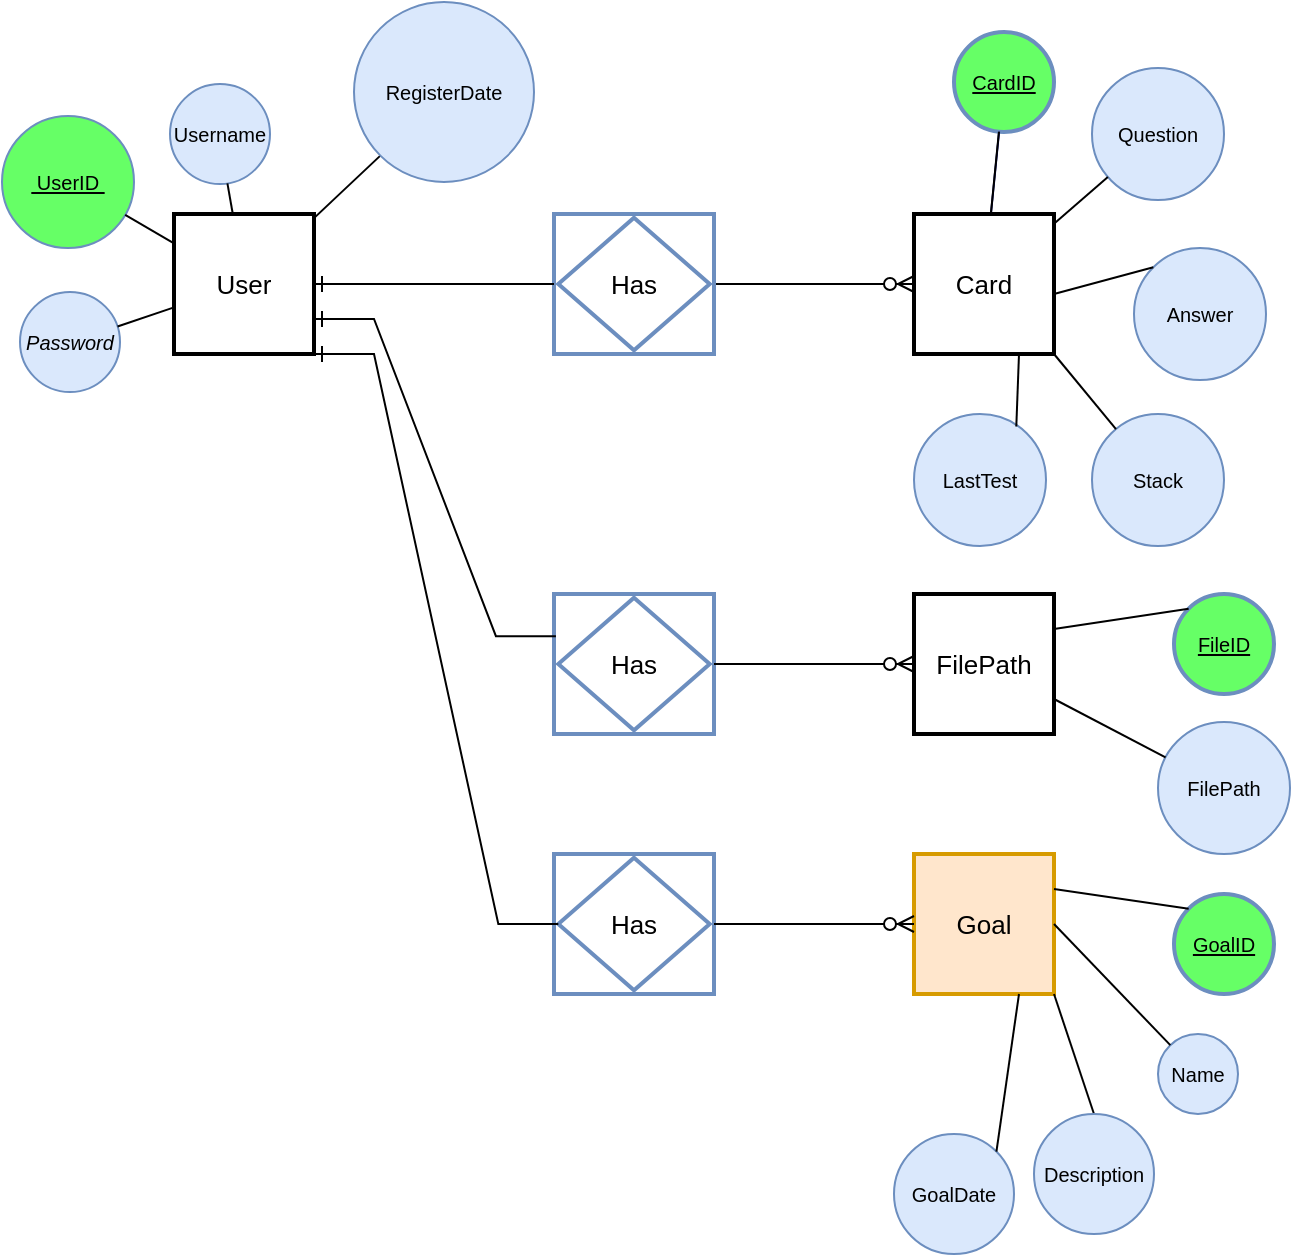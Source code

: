 <mxfile version="20.5.2" type="device" pages="2"><diagram id="fc1f3b67-3c9b-b1b3-7705-706421d27264" name="ERD Habit Tracker app"><mxGraphModel dx="1422" dy="794" grid="1" gridSize="10" guides="1" tooltips="1" connect="1" arrows="1" fold="1" page="1" pageScale="1" pageWidth="850" pageHeight="1100" math="0" shadow="0"><root><mxCell id="0"/><mxCell id="1" parent="0"/><mxCell id="4cd4486c729dc68b-1" value="User" style="strokeWidth=2;whiteSpace=wrap;html=1;align=center;fontSize=13;fontFamily=Helvetica;fontColor=#000000;strokeColor=#000000;fillColor=#FFFFFF;" parent="1" vertex="1"><mxGeometry x="120" y="160" width="70" height="70" as="geometry"/></mxCell><mxCell id="4a63a70a29bb4ada-1" value="Username" style="ellipse;whiteSpace=wrap;html=1;aspect=fixed;fontSize=10;fillColor=#dae8fc;strokeColor=#6c8ebf;" parent="1" vertex="1"><mxGeometry x="118" y="95" width="50" height="50" as="geometry"/></mxCell><mxCell id="4a63a70a29bb4ada-2" value="&lt;u&gt;&amp;nbsp;UserID&amp;nbsp;&lt;/u&gt;" style="ellipse;whiteSpace=wrap;html=1;aspect=fixed;fontSize=10;fillColor=#66FF66;strokeColor=#6c8ebf;" parent="1" vertex="1"><mxGeometry x="34" y="111" width="66" height="66" as="geometry"/></mxCell><mxCell id="4a63a70a29bb4ada-3" value="&lt;i&gt;Password&lt;/i&gt;" style="ellipse;whiteSpace=wrap;html=1;aspect=fixed;fontSize=10;fillColor=#dae8fc;strokeColor=#6c8ebf;" parent="1" vertex="1"><mxGeometry x="43" y="199" width="50" height="50" as="geometry"/></mxCell><mxCell id="4a63a70a29bb4ada-5" value="Card" style="strokeWidth=2;whiteSpace=wrap;html=1;align=center;fontSize=13;fontFamily=Helvetica;fontColor=#000000;strokeColor=#000000;fillColor=#FFFFFF;" parent="1" vertex="1"><mxGeometry x="490" y="160" width="70" height="70" as="geometry"/></mxCell><mxCell id="4a63a70a29bb4ada-6" value="&lt;u&gt;CardID&lt;/u&gt;" style="ellipse;whiteSpace=wrap;html=1;aspect=fixed;fontSize=10;fillColor=#66FF66;strokeColor=#6C8EBF;strokeWidth=2;" parent="1" vertex="1"><mxGeometry x="510" y="69" width="50" height="50" as="geometry"/></mxCell><mxCell id="5ecfb9fce94ea102-6" value="" style="edgeStyle=none;rounded=0;html=1;startArrow=none;startFill=0;endArrow=none;endFill=0;jettySize=auto;orthogonalLoop=1;strokeColor=#000066;fontSize=13;" parent="1" source="4a63a70a29bb4ada-6" target="4a63a70a29bb4ada-5" edge="1"><mxGeometry relative="1" as="geometry"/></mxCell><mxCell id="4a63a70a29bb4ada-8" value="Question" style="ellipse;whiteSpace=wrap;html=1;aspect=fixed;fontSize=10;fillColor=#dae8fc;strokeColor=#6c8ebf;" parent="1" vertex="1"><mxGeometry x="579" y="87" width="66" height="66" as="geometry"/></mxCell><mxCell id="4a63a70a29bb4ada-9" value="" style="edgeStyle=orthogonalEdgeStyle;html=1;endArrow=ERzeroToMany;endFill=1;fontSize=13;exitX=1;exitY=0.5;entryX=0;entryY=0.5;rounded=0;" parent="1" source="61c8091a879e1e43-1" target="4a63a70a29bb4ada-5" edge="1"><mxGeometry width="100" height="100" relative="1" as="geometry"><mxPoint x="285" y="370" as="sourcePoint"/><mxPoint x="385" y="270" as="targetPoint"/></mxGeometry></mxCell><mxCell id="4a63a70a29bb4ada-48" style="rounded=0;html=1;endArrow=none;endFill=0;jettySize=auto;orthogonalLoop=1;fontSize=12;" parent="1" source="4a63a70a29bb4ada-8" target="4a63a70a29bb4ada-5" edge="1"><mxGeometry relative="1" as="geometry"/></mxCell><mxCell id="4a63a70a29bb4ada-49" style="rounded=0;html=1;endArrow=none;endFill=0;jettySize=auto;orthogonalLoop=1;fontSize=12;" parent="1" target="4a63a70a29bb4ada-5" edge="1"><mxGeometry relative="1" as="geometry"><mxPoint x="532.462" y="118.871" as="sourcePoint"/></mxGeometry></mxCell><mxCell id="4a63a70a29bb4ada-54" style="edgeStyle=none;rounded=0;html=1;endArrow=none;endFill=0;jettySize=auto;orthogonalLoop=1;fontSize=12;" parent="1" source="4a63a70a29bb4ada-2" target="4cd4486c729dc68b-1" edge="1"><mxGeometry relative="1" as="geometry"/></mxCell><mxCell id="4a63a70a29bb4ada-55" style="edgeStyle=none;rounded=0;html=1;endArrow=none;endFill=0;jettySize=auto;orthogonalLoop=1;fontSize=12;" parent="1" source="4a63a70a29bb4ada-1" target="4cd4486c729dc68b-1" edge="1"><mxGeometry relative="1" as="geometry"/></mxCell><mxCell id="4a63a70a29bb4ada-56" style="edgeStyle=none;rounded=0;html=1;endArrow=none;endFill=0;jettySize=auto;orthogonalLoop=1;fontSize=12;" parent="1" source="4a63a70a29bb4ada-3" target="4cd4486c729dc68b-1" edge="1"><mxGeometry relative="1" as="geometry"><mxPoint x="110" y="260" as="sourcePoint"/></mxGeometry></mxCell><mxCell id="4a63a70a29bb4ada-11" style="rounded=0;html=1;startArrow=none;startFill=0;endArrow=none;endFill=0;jettySize=auto;orthogonalLoop=1;fontSize=10;exitX=0;exitY=1;exitDx=0;exitDy=0;" parent="1" source="WOeoVwCf2Nk-vH133Rnh-10" target="4cd4486c729dc68b-1" edge="1"><mxGeometry relative="1" as="geometry"><mxPoint x="203.347" y="142.826" as="sourcePoint"/></mxGeometry></mxCell><mxCell id="61c8091a879e1e43-3" value="" style="group" parent="1" vertex="1" connectable="0"><mxGeometry x="310" y="160" width="80" height="70" as="geometry"/></mxCell><mxCell id="61c8091a879e1e43-1" value="&lt;span style=&quot;background-color: rgb(255, 255, 255);&quot;&gt;Entity&lt;/span&gt;" style="strokeWidth=2;whiteSpace=wrap;html=1;align=center;fontSize=14;fillColor=#FFFFFF;strokeColor=#6C8EBF;" parent="61c8091a879e1e43-3" vertex="1"><mxGeometry width="80.0" height="70" as="geometry"/></mxCell><mxCell id="4a63a70a29bb4ada-4" value="Has" style="shape=rhombus;strokeWidth=2;fontSize=13;perimeter=rhombusPerimeter;whiteSpace=wrap;html=1;align=center;fillColor=#FFFFFF;strokeColor=#6C8EBF;" parent="61c8091a879e1e43-3" vertex="1"><mxGeometry x="2.162" y="1.892" width="75.676" height="66.216" as="geometry"/></mxCell><mxCell id="WOeoVwCf2Nk-vH133Rnh-4" value="" style="edgeStyle=entityRelationEdgeStyle;fontSize=12;html=1;endArrow=ERone;endFill=1;rounded=0;entryX=1;entryY=0.5;entryDx=0;entryDy=0;exitX=0;exitY=0.5;exitDx=0;exitDy=0;" parent="1" source="61c8091a879e1e43-1" target="4cd4486c729dc68b-1" edge="1"><mxGeometry width="100" height="100" relative="1" as="geometry"><mxPoint x="320" y="440" as="sourcePoint"/><mxPoint x="420" y="340" as="targetPoint"/></mxGeometry></mxCell><mxCell id="WOeoVwCf2Nk-vH133Rnh-5" value="Answer" style="ellipse;whiteSpace=wrap;html=1;aspect=fixed;fontSize=10;fillColor=#dae8fc;strokeColor=#6C8EBF;" parent="1" vertex="1"><mxGeometry x="600" y="177" width="66" height="66" as="geometry"/></mxCell><mxCell id="WOeoVwCf2Nk-vH133Rnh-7" value="" style="endArrow=none;html=1;rounded=0;entryX=0;entryY=0;entryDx=0;entryDy=0;" parent="1" target="WOeoVwCf2Nk-vH133Rnh-5" edge="1"><mxGeometry relative="1" as="geometry"><mxPoint x="560" y="200" as="sourcePoint"/><mxPoint x="720" y="200" as="targetPoint"/></mxGeometry></mxCell><mxCell id="WOeoVwCf2Nk-vH133Rnh-8" value="Stack" style="ellipse;whiteSpace=wrap;html=1;aspect=fixed;fontSize=10;fillColor=#dae8fc;strokeColor=#6c8ebf;" parent="1" vertex="1"><mxGeometry x="579" y="260" width="66" height="66" as="geometry"/></mxCell><mxCell id="WOeoVwCf2Nk-vH133Rnh-9" value="LastTest" style="ellipse;whiteSpace=wrap;html=1;aspect=fixed;fontSize=10;fillColor=#dae8fc;strokeColor=#6c8ebf;" parent="1" vertex="1"><mxGeometry x="490" y="260" width="66" height="66" as="geometry"/></mxCell><mxCell id="WOeoVwCf2Nk-vH133Rnh-10" value="RegisterDate" style="ellipse;whiteSpace=wrap;html=1;aspect=fixed;fontSize=10;fillColor=#dae8fc;strokeColor=#6c8ebf;" parent="1" vertex="1"><mxGeometry x="210" y="54" width="90" height="90" as="geometry"/></mxCell><mxCell id="WOeoVwCf2Nk-vH133Rnh-11" value="" style="endArrow=none;html=1;rounded=0;exitX=1;exitY=1;exitDx=0;exitDy=0;" parent="1" source="4a63a70a29bb4ada-5" target="WOeoVwCf2Nk-vH133Rnh-8" edge="1"><mxGeometry relative="1" as="geometry"><mxPoint x="570" y="210" as="sourcePoint"/><mxPoint x="619.665" y="196.665" as="targetPoint"/></mxGeometry></mxCell><mxCell id="WOeoVwCf2Nk-vH133Rnh-12" value="" style="endArrow=none;html=1;rounded=0;exitX=0.75;exitY=1;exitDx=0;exitDy=0;entryX=0.775;entryY=0.095;entryDx=0;entryDy=0;entryPerimeter=0;" parent="1" source="4a63a70a29bb4ada-5" target="WOeoVwCf2Nk-vH133Rnh-9" edge="1"><mxGeometry relative="1" as="geometry"><mxPoint x="570" y="240" as="sourcePoint"/><mxPoint x="600.993" y="277.55" as="targetPoint"/></mxGeometry></mxCell><mxCell id="WOeoVwCf2Nk-vH133Rnh-16" value="" style="group" parent="1" vertex="1" connectable="0"><mxGeometry x="310" y="350" width="80" height="70" as="geometry"/></mxCell><mxCell id="WOeoVwCf2Nk-vH133Rnh-17" value="&lt;span style=&quot;background-color: rgb(255, 255, 255);&quot;&gt;Entity&lt;/span&gt;" style="strokeWidth=2;whiteSpace=wrap;html=1;align=center;fontSize=14;fillColor=#FFFFFF;strokeColor=#6C8EBF;" parent="WOeoVwCf2Nk-vH133Rnh-16" vertex="1"><mxGeometry width="80.0" height="70" as="geometry"/></mxCell><mxCell id="WOeoVwCf2Nk-vH133Rnh-18" value="Has" style="shape=rhombus;strokeWidth=2;fontSize=13;perimeter=rhombusPerimeter;whiteSpace=wrap;html=1;align=center;fillColor=#FFFFFF;strokeColor=#6C8EBF;" parent="WOeoVwCf2Nk-vH133Rnh-16" vertex="1"><mxGeometry x="2.162" y="1.892" width="75.676" height="66.216" as="geometry"/></mxCell><mxCell id="WOeoVwCf2Nk-vH133Rnh-19" value="" style="edgeStyle=entityRelationEdgeStyle;fontSize=12;html=1;endArrow=ERone;endFill=1;rounded=0;entryX=1;entryY=0.75;entryDx=0;entryDy=0;exitX=0.012;exitY=0.301;exitDx=0;exitDy=0;exitPerimeter=0;" parent="1" source="WOeoVwCf2Nk-vH133Rnh-17" target="4cd4486c729dc68b-1" edge="1"><mxGeometry width="100" height="100" relative="1" as="geometry"><mxPoint x="320" y="205" as="sourcePoint"/><mxPoint x="200" y="205" as="targetPoint"/></mxGeometry></mxCell><mxCell id="WOeoVwCf2Nk-vH133Rnh-20" value="FilePath" style="strokeWidth=2;whiteSpace=wrap;html=1;align=center;fontSize=13;fontFamily=Helvetica;fontColor=#000000;strokeColor=#000000;fillColor=#FFFFFF;" parent="1" vertex="1"><mxGeometry x="490" y="350" width="70" height="70" as="geometry"/></mxCell><mxCell id="WOeoVwCf2Nk-vH133Rnh-21" value="" style="edgeStyle=orthogonalEdgeStyle;html=1;endArrow=ERzeroToMany;endFill=1;fontSize=13;exitX=1;exitY=0.5;entryX=0;entryY=0.5;rounded=0;entryDx=0;entryDy=0;exitDx=0;exitDy=0;" parent="1" source="WOeoVwCf2Nk-vH133Rnh-17" target="WOeoVwCf2Nk-vH133Rnh-20" edge="1"><mxGeometry width="100" height="100" relative="1" as="geometry"><mxPoint x="400" y="205" as="sourcePoint"/><mxPoint x="500" y="205" as="targetPoint"/></mxGeometry></mxCell><mxCell id="WOeoVwCf2Nk-vH133Rnh-22" value="&lt;u&gt;FileID&lt;/u&gt;" style="ellipse;whiteSpace=wrap;html=1;aspect=fixed;fontSize=10;fillColor=#66FF66;strokeColor=#6C8EBF;strokeWidth=2;" parent="1" vertex="1"><mxGeometry x="620" y="350" width="50" height="50" as="geometry"/></mxCell><mxCell id="WOeoVwCf2Nk-vH133Rnh-24" style="rounded=0;html=1;endArrow=none;endFill=0;jettySize=auto;orthogonalLoop=1;fontSize=12;entryX=1;entryY=0.25;entryDx=0;entryDy=0;exitX=0;exitY=0;exitDx=0;exitDy=0;" parent="1" source="WOeoVwCf2Nk-vH133Rnh-22" target="WOeoVwCf2Nk-vH133Rnh-20" edge="1"><mxGeometry relative="1" as="geometry"><mxPoint x="542.462" y="128.871" as="sourcePoint"/><mxPoint x="538.431" y="170" as="targetPoint"/></mxGeometry></mxCell><mxCell id="WOeoVwCf2Nk-vH133Rnh-25" value="FilePath" style="ellipse;whiteSpace=wrap;html=1;aspect=fixed;fontSize=10;fillColor=#dae8fc;strokeColor=#6c8ebf;" parent="1" vertex="1"><mxGeometry x="612" y="414" width="66" height="66" as="geometry"/></mxCell><mxCell id="WOeoVwCf2Nk-vH133Rnh-26" value="" style="endArrow=none;html=1;rounded=0;exitX=1;exitY=0.75;exitDx=0;exitDy=0;" parent="1" source="WOeoVwCf2Nk-vH133Rnh-20" target="WOeoVwCf2Nk-vH133Rnh-25" edge="1"><mxGeometry relative="1" as="geometry"><mxPoint x="570" y="240" as="sourcePoint"/><mxPoint x="600.965" y="277.573" as="targetPoint"/></mxGeometry></mxCell><mxCell id="WOeoVwCf2Nk-vH133Rnh-27" value="Goal" style="strokeWidth=2;whiteSpace=wrap;html=1;align=center;fontSize=13;fontFamily=Helvetica;fontColor=#000000;strokeColor=#d79b00;fillColor=#ffe6cc;" parent="1" vertex="1"><mxGeometry x="490" y="480" width="70" height="70" as="geometry"/></mxCell><mxCell id="WOeoVwCf2Nk-vH133Rnh-28" value="" style="group" parent="1" vertex="1" connectable="0"><mxGeometry x="310" y="480" width="80" height="70" as="geometry"/></mxCell><mxCell id="WOeoVwCf2Nk-vH133Rnh-29" value="&lt;span style=&quot;background-color: rgb(255, 255, 255);&quot;&gt;Entity&lt;/span&gt;" style="strokeWidth=2;whiteSpace=wrap;html=1;align=center;fontSize=14;fillColor=#FFFFFF;strokeColor=#6C8EBF;" parent="WOeoVwCf2Nk-vH133Rnh-28" vertex="1"><mxGeometry width="80.0" height="70" as="geometry"/></mxCell><mxCell id="WOeoVwCf2Nk-vH133Rnh-30" value="Has" style="shape=rhombus;strokeWidth=2;fontSize=13;perimeter=rhombusPerimeter;whiteSpace=wrap;html=1;align=center;fillColor=#FFFFFF;strokeColor=#6C8EBF;" parent="WOeoVwCf2Nk-vH133Rnh-28" vertex="1"><mxGeometry x="2.162" y="1.892" width="75.676" height="66.216" as="geometry"/></mxCell><mxCell id="WOeoVwCf2Nk-vH133Rnh-31" value="" style="edgeStyle=entityRelationEdgeStyle;fontSize=12;html=1;endArrow=ERone;endFill=1;rounded=0;entryX=1;entryY=1;entryDx=0;entryDy=0;exitX=0;exitY=0.5;exitDx=0;exitDy=0;" parent="1" source="WOeoVwCf2Nk-vH133Rnh-30" target="4cd4486c729dc68b-1" edge="1"><mxGeometry width="100" height="100" relative="1" as="geometry"><mxPoint x="320.96" y="381.07" as="sourcePoint"/><mxPoint x="199.79" y="230.41" as="targetPoint"/></mxGeometry></mxCell><mxCell id="WOeoVwCf2Nk-vH133Rnh-32" value="" style="edgeStyle=orthogonalEdgeStyle;html=1;endArrow=ERzeroToMany;endFill=1;fontSize=13;exitX=1;exitY=0.5;entryX=0;entryY=0.5;rounded=0;entryDx=0;entryDy=0;exitDx=0;exitDy=0;" parent="1" source="WOeoVwCf2Nk-vH133Rnh-29" target="WOeoVwCf2Nk-vH133Rnh-27" edge="1"><mxGeometry width="100" height="100" relative="1" as="geometry"><mxPoint x="400" y="395" as="sourcePoint"/><mxPoint x="500" y="395" as="targetPoint"/></mxGeometry></mxCell><mxCell id="WOeoVwCf2Nk-vH133Rnh-33" value="&lt;u&gt;GoalID&lt;/u&gt;" style="ellipse;whiteSpace=wrap;html=1;aspect=fixed;fontSize=10;fillColor=#66FF66;strokeColor=#6C8EBF;strokeWidth=2;" parent="1" vertex="1"><mxGeometry x="620" y="500" width="50" height="50" as="geometry"/></mxCell><mxCell id="WOeoVwCf2Nk-vH133Rnh-34" style="rounded=0;html=1;endArrow=none;endFill=0;jettySize=auto;orthogonalLoop=1;fontSize=12;entryX=1;entryY=0.25;entryDx=0;entryDy=0;exitX=0;exitY=0;exitDx=0;exitDy=0;" parent="1" source="WOeoVwCf2Nk-vH133Rnh-33" target="WOeoVwCf2Nk-vH133Rnh-27" edge="1"><mxGeometry relative="1" as="geometry"><mxPoint x="637.322" y="367.322" as="sourcePoint"/><mxPoint x="570" y="377.5" as="targetPoint"/></mxGeometry></mxCell><mxCell id="WOeoVwCf2Nk-vH133Rnh-36" value="Name" style="ellipse;whiteSpace=wrap;html=1;aspect=fixed;fontSize=10;fillColor=#dae8fc;strokeColor=#6c8ebf;" parent="1" vertex="1"><mxGeometry x="612" y="570" width="40" height="40" as="geometry"/></mxCell><mxCell id="WOeoVwCf2Nk-vH133Rnh-37" style="rounded=0;html=1;endArrow=none;endFill=0;jettySize=auto;orthogonalLoop=1;fontSize=12;entryX=1;entryY=0.5;entryDx=0;entryDy=0;" parent="1" source="WOeoVwCf2Nk-vH133Rnh-36" target="WOeoVwCf2Nk-vH133Rnh-27" edge="1"><mxGeometry relative="1" as="geometry"><mxPoint x="657.322" y="387.322" as="sourcePoint"/><mxPoint x="590" y="397.5" as="targetPoint"/></mxGeometry></mxCell><mxCell id="WOeoVwCf2Nk-vH133Rnh-38" style="rounded=0;html=1;endArrow=none;endFill=0;jettySize=auto;orthogonalLoop=1;fontSize=12;entryX=1;entryY=1;entryDx=0;entryDy=0;exitX=0.5;exitY=0;exitDx=0;exitDy=0;" parent="1" source="WOeoVwCf2Nk-vH133Rnh-40" target="WOeoVwCf2Nk-vH133Rnh-27" edge="1"><mxGeometry relative="1" as="geometry"><mxPoint x="767.322" y="559.822" as="sourcePoint"/><mxPoint x="700" y="570" as="targetPoint"/></mxGeometry></mxCell><mxCell id="WOeoVwCf2Nk-vH133Rnh-40" value="Description" style="ellipse;whiteSpace=wrap;html=1;aspect=fixed;fontSize=10;fillColor=#dae8fc;strokeColor=#6c8ebf;" parent="1" vertex="1"><mxGeometry x="550" y="610" width="60" height="60" as="geometry"/></mxCell><mxCell id="WOeoVwCf2Nk-vH133Rnh-41" value="GoalDate" style="ellipse;whiteSpace=wrap;html=1;aspect=fixed;fontSize=10;fillColor=#dae8fc;strokeColor=#6c8ebf;" parent="1" vertex="1"><mxGeometry x="480" y="620" width="60" height="60" as="geometry"/></mxCell><mxCell id="WOeoVwCf2Nk-vH133Rnh-42" style="rounded=0;html=1;endArrow=none;endFill=0;jettySize=auto;orthogonalLoop=1;fontSize=12;entryX=0.75;entryY=1;entryDx=0;entryDy=0;exitX=1;exitY=0;exitDx=0;exitDy=0;" parent="1" source="WOeoVwCf2Nk-vH133Rnh-41" target="WOeoVwCf2Nk-vH133Rnh-27" edge="1"><mxGeometry relative="1" as="geometry"><mxPoint x="797.322" y="594.912" as="sourcePoint"/><mxPoint x="730" y="605.09" as="targetPoint"/></mxGeometry></mxCell></root></mxGraphModel></diagram><diagram id="cdb5e136-1861-7ef1-5e76-c57f7e18aa8d" name="ERD Data Structure - Habit Tracker App"><mxGraphModel pageWidth="1100" pageHeight="850" fold="1" pageScale="1" math="0" shadow="0"><root><mxCell id="0"/><mxCell id="1" parent="0"/><mxCell id="4a63a70a29bb4ada-31" value="" style="edgeStyle=none;rounded=0;html=1;startArrow=ERzeroToMany;startFill=1;endArrow=ERzeroToOne;endFill=1;jettySize=auto;orthogonalLoop=1;fontSize=10;strokeColor=#000066;" edge="1" source="4a63a70a29bb4ada-1" target="4a63a70a29bb4ada-18" parent="1"><mxGeometry relative="1" as="geometry"/></mxCell><mxCell id="4a63a70a29bb4ada-45" value="" style="edgeStyle=none;rounded=0;html=1;startArrow=ERoneToMany;startFill=0;endArrow=ERzeroToMany;endFill=1;jettySize=auto;orthogonalLoop=1;fontSize=10;strokeColor=#000066;" edge="1" source="4a63a70a29bb4ada-1" target="4a63a70a29bb4ada-32" parent="1"><mxGeometry relative="1" as="geometry"/></mxCell><mxCell id="4a63a70a29bb4ada-1" value="Users" style="swimlane;fontStyle=0;childLayout=stackLayout;horizontal=1;startSize=26;fillColor=#ffe6cc;horizontalStack=0;resizeParent=1;resizeParentMax=0;resizeLast=0;collapsible=1;marginBottom=0;swimlaneFillColor=#ffffff;align=center;strokeWidth=1;fontSize=13;strokeColor=#d79b00;" vertex="1" parent="1"><mxGeometry x="80" y="41" width="160" height="144" as="geometry"/></mxCell><mxCell id="4a63a70a29bb4ada-2" value="UserID" style="shape=partialRectangle;top=0;left=0;right=0;bottom=1;align=left;verticalAlign=middle;fillColor=none;spacingLeft=34;spacingRight=4;overflow=hidden;rotatable=0;points=[[0,0.5],[1,0.5]];portConstraint=eastwest;dropTarget=0;fontStyle=5;" vertex="1" parent="4a63a70a29bb4ada-1"><mxGeometry y="26" width="160" height="30" as="geometry"/></mxCell><mxCell id="4a63a70a29bb4ada-3" value="PK" style="shape=partialRectangle;top=0;left=0;bottom=0;fillColor=none;align=left;verticalAlign=middle;spacingLeft=4;spacingRight=4;overflow=hidden;rotatable=0;points=[];portConstraint=eastwest;part=1;fontStyle=1" vertex="1" connectable="0" parent="4a63a70a29bb4ada-2"><mxGeometry width="30" height="30" as="geometry"/></mxCell><mxCell id="4a63a70a29bb4ada-6" value="CoachID" style="shape=partialRectangle;top=0;left=0;right=0;bottom=0;align=left;verticalAlign=top;fillColor=none;spacingLeft=34;spacingRight=4;overflow=hidden;rotatable=0;points=[[0,0.5],[1,0.5]];portConstraint=eastwest;dropTarget=0;fontStyle=2" vertex="1" parent="4a63a70a29bb4ada-1"><mxGeometry y="56" width="160" height="26" as="geometry"/></mxCell><mxCell id="4a63a70a29bb4ada-7" value="FK" style="shape=partialRectangle;top=0;left=0;bottom=0;fillColor=none;align=left;verticalAlign=top;spacingLeft=4;spacingRight=4;overflow=hidden;rotatable=0;points=[];portConstraint=eastwest;part=1;fontStyle=2" vertex="1" connectable="0" parent="4a63a70a29bb4ada-6"><mxGeometry width="30" height="26" as="geometry"/></mxCell><mxCell id="5ecfb9fce94ea102-8" value="Name" style="shape=partialRectangle;top=0;left=0;right=0;bottom=0;align=left;verticalAlign=top;fillColor=none;spacingLeft=34;spacingRight=4;overflow=hidden;rotatable=0;points=[[0,0.5],[1,0.5]];portConstraint=eastwest;dropTarget=0;" vertex="1" parent="4a63a70a29bb4ada-1"><mxGeometry y="82" width="160" height="26" as="geometry"/></mxCell><mxCell id="5ecfb9fce94ea102-9" value="" style="shape=partialRectangle;top=0;left=0;bottom=0;fillColor=none;align=left;verticalAlign=top;spacingLeft=4;spacingRight=4;overflow=hidden;rotatable=0;points=[];portConstraint=eastwest;part=1;" vertex="1" connectable="0" parent="5ecfb9fce94ea102-8"><mxGeometry width="30" height="26" as="geometry"/></mxCell><mxCell id="4a63a70a29bb4ada-16" value="HabitNum" style="shape=partialRectangle;top=0;left=0;right=0;bottom=0;align=left;verticalAlign=top;fillColor=none;spacingLeft=34;spacingRight=4;overflow=hidden;rotatable=0;points=[[0,0.5],[1,0.5]];portConstraint=eastwest;dropTarget=0;" vertex="1" parent="4a63a70a29bb4ada-1"><mxGeometry y="108" width="160" height="26" as="geometry"/></mxCell><mxCell id="4a63a70a29bb4ada-17" value="" style="shape=partialRectangle;top=0;left=0;bottom=0;fillColor=none;align=left;verticalAlign=top;spacingLeft=4;spacingRight=4;overflow=hidden;rotatable=0;points=[];portConstraint=eastwest;part=1;" vertex="1" connectable="0" parent="4a63a70a29bb4ada-16"><mxGeometry width="30" height="26" as="geometry"/></mxCell><mxCell id="4a63a70a29bb4ada-10" value="" style="shape=partialRectangle;top=0;left=0;right=0;bottom=0;align=left;verticalAlign=top;fillColor=none;spacingLeft=34;spacingRight=4;overflow=hidden;rotatable=0;points=[[0,0.5],[1,0.5]];portConstraint=eastwest;dropTarget=0;" vertex="1" parent="4a63a70a29bb4ada-1"><mxGeometry y="134" width="160" height="10" as="geometry"/></mxCell><mxCell id="4a63a70a29bb4ada-11" value="" style="shape=partialRectangle;top=0;left=0;bottom=0;fillColor=none;align=left;verticalAlign=top;spacingLeft=4;spacingRight=4;overflow=hidden;rotatable=0;points=[];portConstraint=eastwest;part=1;" vertex="1" connectable="0" parent="4a63a70a29bb4ada-10"><mxGeometry width="30" height="10" as="geometry"/></mxCell><mxCell id="4a63a70a29bb4ada-32" value="Habits" style="swimlane;fontStyle=0;childLayout=stackLayout;horizontal=1;startSize=26;fillColor=#FFE6CC;horizontalStack=0;resizeParent=1;resizeParentMax=0;resizeLast=0;collapsible=1;marginBottom=0;swimlaneFillColor=#ffffff;align=center;strokeWidth=1;fontSize=13;strokeColor=#d79b00;" vertex="1" parent="1"><mxGeometry x="429" y="67" width="160" height="92" as="geometry"/></mxCell><mxCell id="4a63a70a29bb4ada-33" value="HabitID" style="shape=partialRectangle;top=0;left=0;right=0;bottom=1;align=left;verticalAlign=middle;fillColor=none;spacingLeft=34;spacingRight=4;overflow=hidden;rotatable=0;points=[[0,0.5],[1,0.5]];portConstraint=eastwest;dropTarget=0;fontStyle=5;" vertex="1" parent="4a63a70a29bb4ada-32"><mxGeometry y="26" width="160" height="30" as="geometry"/></mxCell><mxCell id="4a63a70a29bb4ada-34" value="PK" style="shape=partialRectangle;top=0;left=0;bottom=0;fillColor=none;align=left;verticalAlign=middle;spacingLeft=4;spacingRight=4;overflow=hidden;rotatable=0;points=[];portConstraint=eastwest;part=1;fontStyle=1" vertex="1" connectable="0" parent="4a63a70a29bb4ada-33"><mxGeometry width="30" height="30" as="geometry"/></mxCell><mxCell id="4a63a70a29bb4ada-37" value="HabitName" style="shape=partialRectangle;top=0;left=0;right=0;bottom=0;align=left;verticalAlign=top;fillColor=none;spacingLeft=34;spacingRight=4;overflow=hidden;rotatable=0;points=[[0,0.5],[1,0.5]];portConstraint=eastwest;dropTarget=0;" vertex="1" parent="4a63a70a29bb4ada-32"><mxGeometry y="56" width="160" height="26" as="geometry"/></mxCell><mxCell id="4a63a70a29bb4ada-38" value="" style="shape=partialRectangle;top=0;left=0;bottom=0;fillColor=none;align=left;verticalAlign=top;spacingLeft=4;spacingRight=4;overflow=hidden;rotatable=0;points=[];portConstraint=eastwest;part=1;" vertex="1" connectable="0" parent="4a63a70a29bb4ada-37"><mxGeometry width="30" height="26" as="geometry"/></mxCell><mxCell id="4a63a70a29bb4ada-43" value="" style="shape=partialRectangle;top=0;left=0;right=0;bottom=0;align=left;verticalAlign=top;fillColor=none;spacingLeft=34;spacingRight=4;overflow=hidden;rotatable=0;points=[[0,0.5],[1,0.5]];portConstraint=eastwest;dropTarget=0;" vertex="1" parent="4a63a70a29bb4ada-32"><mxGeometry y="82" width="160" height="10" as="geometry"/></mxCell><mxCell id="4a63a70a29bb4ada-44" value="" style="shape=partialRectangle;top=0;left=0;bottom=0;fillColor=none;align=left;verticalAlign=top;spacingLeft=4;spacingRight=4;overflow=hidden;rotatable=0;points=[];portConstraint=eastwest;part=1;" vertex="1" connectable="0" parent="4a63a70a29bb4ada-43"><mxGeometry width="30" height="10" as="geometry"/></mxCell><mxCell id="4a63a70a29bb4ada-18" value="Coaches" style="swimlane;fontStyle=0;childLayout=stackLayout;horizontal=1;startSize=26;fillColor=#ffe6cc;horizontalStack=0;resizeParent=1;resizeParentMax=0;resizeLast=0;collapsible=1;marginBottom=0;swimlaneFillColor=#ffffff;align=center;strokeWidth=1;fontSize=13;strokeColor=#d79b00;" vertex="1" parent="1"><mxGeometry x="82" y="280" width="160" height="92" as="geometry"/></mxCell><mxCell id="4a63a70a29bb4ada-19" value="CoachID" style="shape=partialRectangle;top=0;left=0;right=0;bottom=1;align=left;verticalAlign=middle;fillColor=none;spacingLeft=34;spacingRight=4;overflow=hidden;rotatable=0;points=[[0,0.5],[1,0.5]];portConstraint=eastwest;dropTarget=0;fontStyle=5;" vertex="1" parent="4a63a70a29bb4ada-18"><mxGeometry y="26" width="160" height="30" as="geometry"/></mxCell><mxCell id="4a63a70a29bb4ada-20" value="PK" style="shape=partialRectangle;top=0;left=0;bottom=0;fillColor=none;align=left;verticalAlign=middle;spacingLeft=4;spacingRight=4;overflow=hidden;rotatable=0;points=[];portConstraint=eastwest;part=1;" vertex="1" connectable="0" parent="4a63a70a29bb4ada-19"><mxGeometry width="30" height="30" as="geometry"/></mxCell><mxCell id="4a63a70a29bb4ada-23" value="Name" style="shape=partialRectangle;top=0;left=0;right=0;bottom=0;align=left;verticalAlign=top;fillColor=none;spacingLeft=34;spacingRight=4;overflow=hidden;rotatable=0;points=[[0,0.5],[1,0.5]];portConstraint=eastwest;dropTarget=0;" vertex="1" parent="4a63a70a29bb4ada-18"><mxGeometry y="56" width="160" height="26" as="geometry"/></mxCell><mxCell id="4a63a70a29bb4ada-24" value="" style="shape=partialRectangle;top=0;left=0;bottom=0;fillColor=none;align=left;verticalAlign=top;spacingLeft=4;spacingRight=4;overflow=hidden;rotatable=0;points=[];portConstraint=eastwest;part=1;" vertex="1" connectable="0" parent="4a63a70a29bb4ada-23"><mxGeometry width="30" height="26" as="geometry"/></mxCell><mxCell id="4a63a70a29bb4ada-29" value="" style="shape=partialRectangle;top=0;left=0;right=0;bottom=0;align=left;verticalAlign=top;fillColor=none;spacingLeft=34;spacingRight=4;overflow=hidden;rotatable=0;points=[[0,0.5],[1,0.5]];portConstraint=eastwest;dropTarget=0;" vertex="1" parent="4a63a70a29bb4ada-18"><mxGeometry y="82" width="160" height="10" as="geometry"/></mxCell><mxCell id="4a63a70a29bb4ada-30" value="" style="shape=partialRectangle;top=0;left=0;bottom=0;fillColor=none;align=left;verticalAlign=top;spacingLeft=4;spacingRight=4;overflow=hidden;rotatable=0;points=[];portConstraint=eastwest;part=1;" vertex="1" connectable="0" parent="4a63a70a29bb4ada-29"><mxGeometry width="30" height="10" as="geometry"/></mxCell><mxCell id="4a63a70a29bb4ada-48" value="" style="edgeStyle=none;rounded=0;html=1;startArrow=ERmandOne;startFill=0;endArrow=ERzeroToMany;endFill=1;jettySize=auto;orthogonalLoop=1;strokeColor=#000066;fontSize=10;" edge="1" source="4a63a70a29bb4ada-12" target="4a63a70a29bb4ada-26" parent="1"><mxGeometry relative="1" as="geometry"/></mxCell><mxCell id="4a63a70a29bb4ada-12" value="Checkins" style="swimlane;fontStyle=0;childLayout=stackLayout;horizontal=1;startSize=26;fillColor=#ffe6cc;horizontalStack=0;resizeParent=1;resizeParentMax=0;resizeLast=0;collapsible=1;marginBottom=0;swimlaneFillColor=#ffffff;align=center;strokeWidth=1;fontSize=13;strokeColor=#d79b00;" vertex="1" parent="1"><mxGeometry x="655" y="67" width="160" height="134" as="geometry"/></mxCell><mxCell id="4a63a70a29bb4ada-13" value="HabitCheckinID" style="shape=partialRectangle;top=0;left=0;right=0;bottom=1;align=left;verticalAlign=middle;fillColor=none;spacingLeft=34;spacingRight=4;overflow=hidden;rotatable=0;points=[[0,0.5],[1,0.5]];portConstraint=eastwest;dropTarget=0;fontStyle=5;" vertex="1" parent="4a63a70a29bb4ada-12"><mxGeometry y="26" width="160" height="30" as="geometry"/></mxCell><mxCell id="4a63a70a29bb4ada-14" value="PK" style="shape=partialRectangle;top=0;left=0;bottom=0;fillColor=none;align=left;verticalAlign=middle;spacingLeft=4;spacingRight=4;overflow=hidden;rotatable=0;points=[];portConstraint=eastwest;part=1;" vertex="1" connectable="0" parent="4a63a70a29bb4ada-13"><mxGeometry width="30" height="30" as="geometry"/></mxCell><mxCell id="4a63a70a29bb4ada-15" value="HabitID" style="shape=partialRectangle;top=0;left=0;right=0;bottom=0;align=left;verticalAlign=bottom;fillColor=none;spacingLeft=34;spacingRight=4;overflow=hidden;rotatable=0;points=[[0,0.5],[1,0.5]];portConstraint=eastwest;dropTarget=0;fontStyle=2" vertex="1" parent="4a63a70a29bb4ada-12"><mxGeometry y="56" width="160" height="26" as="geometry"/></mxCell><mxCell id="4a63a70a29bb4ada-25" value="FK" style="shape=partialRectangle;top=0;left=0;bottom=0;fillColor=none;align=left;verticalAlign=top;spacingLeft=4;spacingRight=4;overflow=hidden;rotatable=0;points=[];portConstraint=eastwest;part=1;fontStyle=2" vertex="1" connectable="0" parent="4a63a70a29bb4ada-15"><mxGeometry width="30" height="26" as="geometry"/></mxCell><mxCell id="5ecfb9fce94ea102-5" value="UserID" style="shape=partialRectangle;top=0;left=0;right=0;bottom=0;align=left;verticalAlign=bottom;fillColor=none;spacingLeft=34;spacingRight=4;overflow=hidden;rotatable=0;points=[[0,0.5],[1,0.5]];portConstraint=eastwest;dropTarget=0;fontStyle=2" vertex="1" parent="4a63a70a29bb4ada-12"><mxGeometry y="82" width="160" height="26" as="geometry"/></mxCell><mxCell id="5ecfb9fce94ea102-6" value="FK" style="shape=partialRectangle;top=0;left=0;bottom=0;fillColor=none;align=left;verticalAlign=top;spacingLeft=4;spacingRight=4;overflow=hidden;rotatable=0;points=[];portConstraint=eastwest;part=1;fontStyle=2" vertex="1" connectable="0" parent="5ecfb9fce94ea102-5"><mxGeometry width="30" height="26" as="geometry"/></mxCell><mxCell id="4f2698fda814bacb-1" value="CheckinDate" style="shape=partialRectangle;top=0;left=0;right=0;bottom=0;align=left;verticalAlign=top;fillColor=none;spacingLeft=34;spacingRight=4;overflow=hidden;rotatable=0;points=[[0,0.5],[1,0.5]];portConstraint=eastwest;dropTarget=0;" vertex="1" parent="4a63a70a29bb4ada-12"><mxGeometry y="108" width="160" height="26" as="geometry"/></mxCell><mxCell id="4f2698fda814bacb-2" value="" style="shape=partialRectangle;top=0;left=0;bottom=0;fillColor=none;align=left;verticalAlign=top;spacingLeft=4;spacingRight=4;overflow=hidden;rotatable=0;points=[];portConstraint=eastwest;part=1;" vertex="1" connectable="0" parent="4f2698fda814bacb-1"><mxGeometry width="30" height="26" as="geometry"/></mxCell><mxCell id="4a63a70a29bb4ada-26" value="Comments" style="swimlane;fontStyle=0;childLayout=stackLayout;horizontal=1;startSize=26;fillColor=#ffe6cc;horizontalStack=0;resizeParent=1;resizeParentMax=0;resizeLast=0;collapsible=1;marginBottom=0;swimlaneFillColor=#ffffff;align=center;strokeWidth=1;fontSize=13;strokeColor=#d79b00;" vertex="1" parent="1"><mxGeometry x="655" y="264" width="160" height="196" as="geometry"/></mxCell><mxCell id="4a63a70a29bb4ada-27" value="CommentID" style="shape=partialRectangle;top=0;left=0;right=0;bottom=1;align=left;verticalAlign=middle;fillColor=none;spacingLeft=34;spacingRight=4;overflow=hidden;rotatable=0;points=[[0,0.5],[1,0.5]];portConstraint=eastwest;dropTarget=0;fontStyle=5;" vertex="1" parent="4a63a70a29bb4ada-26"><mxGeometry y="26" width="160" height="30" as="geometry"/></mxCell><mxCell id="4a63a70a29bb4ada-28" value="PK" style="shape=partialRectangle;top=0;left=0;bottom=0;fillColor=none;align=left;verticalAlign=middle;spacingLeft=4;spacingRight=4;overflow=hidden;rotatable=0;points=[];portConstraint=eastwest;part=1;fontStyle=1" vertex="1" connectable="0" parent="4a63a70a29bb4ada-27"><mxGeometry width="30" height="30" as="geometry"/></mxCell><mxCell id="4a63a70a29bb4ada-51" value="HabitCheckinID&#xa;" style="shape=partialRectangle;top=0;left=0;right=0;bottom=0;align=left;verticalAlign=top;fillColor=none;spacingLeft=34;spacingRight=4;overflow=hidden;rotatable=0;points=[[0,0.5],[1,0.5]];portConstraint=eastwest;dropTarget=0;fontStyle=2" vertex="1" parent="4a63a70a29bb4ada-26"><mxGeometry y="56" width="160" height="26" as="geometry"/></mxCell><mxCell id="4a63a70a29bb4ada-52" value="FK" style="shape=partialRectangle;top=0;left=0;bottom=0;fillColor=none;align=left;verticalAlign=top;spacingLeft=4;spacingRight=4;overflow=hidden;rotatable=0;points=[];portConstraint=eastwest;part=1;fontStyle=2" vertex="1" connectable="0" parent="4a63a70a29bb4ada-51"><mxGeometry width="30" height="26" as="geometry"/></mxCell><mxCell id="5ecfb9fce94ea102-3" value="UserID&#xa;" style="shape=partialRectangle;top=0;left=0;right=0;bottom=0;align=left;verticalAlign=top;fillColor=none;spacingLeft=34;spacingRight=4;overflow=hidden;rotatable=0;points=[[0,0.5],[1,0.5]];portConstraint=eastwest;dropTarget=0;fontStyle=2" vertex="1" parent="4a63a70a29bb4ada-26"><mxGeometry y="82" width="160" height="26" as="geometry"/></mxCell><mxCell id="5ecfb9fce94ea102-4" value="FK" style="shape=partialRectangle;top=0;left=0;bottom=0;fillColor=none;align=left;verticalAlign=top;spacingLeft=4;spacingRight=4;overflow=hidden;rotatable=0;points=[];portConstraint=eastwest;part=1;fontStyle=2" vertex="1" connectable="0" parent="5ecfb9fce94ea102-3"><mxGeometry width="30" height="26" as="geometry"/></mxCell><mxCell id="113bda5a66023eaa-7" value="CoachID&#xa;" style="shape=partialRectangle;top=0;left=0;right=0;bottom=0;align=left;verticalAlign=top;fillColor=none;spacingLeft=34;spacingRight=4;overflow=hidden;rotatable=0;points=[[0,0.5],[1,0.5]];portConstraint=eastwest;dropTarget=0;fontStyle=2" vertex="1" parent="4a63a70a29bb4ada-26"><mxGeometry y="108" width="160" height="26" as="geometry"/></mxCell><mxCell id="113bda5a66023eaa-8" value="FK" style="shape=partialRectangle;top=0;left=0;bottom=0;fillColor=none;align=left;verticalAlign=top;spacingLeft=4;spacingRight=4;overflow=hidden;rotatable=0;points=[];portConstraint=eastwest;part=1;fontStyle=2" vertex="1" connectable="0" parent="113bda5a66023eaa-7"><mxGeometry width="30" height="26" as="geometry"/></mxCell><mxCell id="4a63a70a29bb4ada-53" value="CommentDate" style="shape=partialRectangle;top=0;left=0;right=0;bottom=0;align=left;verticalAlign=top;fillColor=none;spacingLeft=34;spacingRight=4;overflow=hidden;rotatable=0;points=[[0,0.5],[1,0.5]];portConstraint=eastwest;dropTarget=0;fontStyle=0" vertex="1" parent="4a63a70a29bb4ada-26"><mxGeometry y="134" width="160" height="26" as="geometry"/></mxCell><mxCell id="4a63a70a29bb4ada-54" value="" style="shape=partialRectangle;top=0;left=0;bottom=0;fillColor=none;align=left;verticalAlign=top;spacingLeft=4;spacingRight=4;overflow=hidden;rotatable=0;points=[];portConstraint=eastwest;part=1;" vertex="1" connectable="0" parent="4a63a70a29bb4ada-53"><mxGeometry width="30" height="26" as="geometry"/></mxCell><mxCell id="4a63a70a29bb4ada-35" value="CommentText" style="shape=partialRectangle;top=0;left=0;right=0;bottom=0;align=left;verticalAlign=top;fillColor=none;spacingLeft=34;spacingRight=4;overflow=hidden;rotatable=0;points=[[0,0.5],[1,0.5]];portConstraint=eastwest;dropTarget=0;fontStyle=0" vertex="1" parent="4a63a70a29bb4ada-26"><mxGeometry y="160" width="160" height="26" as="geometry"/></mxCell><mxCell id="4a63a70a29bb4ada-42" value="" style="shape=partialRectangle;top=0;left=0;bottom=0;fillColor=none;align=left;verticalAlign=top;spacingLeft=4;spacingRight=4;overflow=hidden;rotatable=0;points=[];portConstraint=eastwest;part=1;" vertex="1" connectable="0" parent="4a63a70a29bb4ada-35"><mxGeometry width="30" height="26" as="geometry"/></mxCell><mxCell id="4a63a70a29bb4ada-46" value="" style="shape=partialRectangle;top=0;left=0;right=0;bottom=0;align=left;verticalAlign=top;fillColor=none;spacingLeft=34;spacingRight=4;overflow=hidden;rotatable=0;points=[[0,0.5],[1,0.5]];portConstraint=eastwest;dropTarget=0;" vertex="1" parent="4a63a70a29bb4ada-26"><mxGeometry y="186" width="160" height="10" as="geometry"/></mxCell><mxCell id="4a63a70a29bb4ada-47" value="" style="shape=partialRectangle;top=0;left=0;bottom=0;fillColor=none;align=left;verticalAlign=top;spacingLeft=4;spacingRight=4;overflow=hidden;rotatable=0;points=[];portConstraint=eastwest;part=1;" vertex="1" connectable="0" parent="4a63a70a29bb4ada-46"><mxGeometry width="30" height="10" as="geometry"/></mxCell><mxCell id="4f2698fda814bacb-14" value="UserHabits" style="swimlane;fontStyle=0;childLayout=stackLayout;horizontal=1;startSize=26;fillColor=#ffe6cc;horizontalStack=0;resizeParent=1;resizeParentMax=0;resizeLast=0;collapsible=1;marginBottom=0;swimlaneFillColor=#ffffff;align=center;fontSize=13;dashed=1;strokeColor=#d79b00;strokeWidth=1;" vertex="1" parent="1"><mxGeometry x="258" y="144" width="160" height="116" as="geometry"/></mxCell><mxCell id="4f2698fda814bacb-15" value="UserHabitID" style="shape=partialRectangle;top=0;left=0;right=0;bottom=1;align=left;verticalAlign=middle;fillColor=none;spacingLeft=60;spacingRight=4;overflow=hidden;rotatable=0;points=[[0,0.5],[1,0.5]];portConstraint=eastwest;dropTarget=0;fontStyle=5;fontSize=12;strokeColor=#000000;perimeterSpacing=0;" vertex="1" parent="4f2698fda814bacb-14"><mxGeometry y="26" width="160" height="30" as="geometry"/></mxCell><mxCell id="4f2698fda814bacb-16" value="PK" style="shape=partialRectangle;fontStyle=1;top=0;left=0;bottom=0;fillColor=none;align=left;verticalAlign=middle;spacingLeft=4;spacingRight=4;overflow=hidden;rotatable=0;points=[];portConstraint=eastwest;part=1;fontSize=12;" vertex="1" connectable="0" parent="4f2698fda814bacb-15"><mxGeometry width="56" height="30" as="geometry"/></mxCell><mxCell id="113bda5a66023eaa-1" value="UserID" style="shape=partialRectangle;top=0;left=0;right=0;bottom=0;align=left;verticalAlign=middle;fillColor=none;spacingLeft=60;spacingRight=4;overflow=hidden;rotatable=0;points=[[0,0.5],[1,0.5]];portConstraint=eastwest;dropTarget=0;fontStyle=2;fontSize=12;strokeColor=none;" vertex="1" parent="4f2698fda814bacb-14"><mxGeometry y="56" width="160" height="30" as="geometry"/></mxCell><mxCell id="113bda5a66023eaa-2" value="FK1" style="shape=partialRectangle;fontStyle=2;top=0;left=0;bottom=0;fillColor=none;align=left;verticalAlign=middle;spacingLeft=4;spacingRight=4;overflow=hidden;rotatable=0;points=[];portConstraint=eastwest;part=1;fontSize=12;" vertex="1" connectable="0" parent="113bda5a66023eaa-1"><mxGeometry width="56" height="30" as="geometry"/></mxCell><mxCell id="4f2698fda814bacb-17" value="HabitID" style="shape=partialRectangle;top=0;left=0;right=0;bottom=1;align=left;verticalAlign=middle;fillColor=none;spacingLeft=60;spacingRight=4;overflow=hidden;rotatable=0;points=[[0,0.5],[1,0.5]];portConstraint=eastwest;dropTarget=0;fontStyle=2;fontSize=12;dashed=1;strokeColor=#D79B00;" vertex="1" parent="4f2698fda814bacb-14"><mxGeometry y="86" width="160" height="30" as="geometry"/></mxCell><mxCell id="4f2698fda814bacb-18" value="FK2" style="shape=partialRectangle;fontStyle=2;top=0;left=0;bottom=0;fillColor=none;align=left;verticalAlign=middle;spacingLeft=4;spacingRight=4;overflow=hidden;rotatable=0;points=[];portConstraint=eastwest;part=1;fontSize=12;" vertex="1" connectable="0" parent="4f2698fda814bacb-17"><mxGeometry width="56" height="30" as="geometry"/></mxCell><mxCell id="4f2698fda814bacb-22" value="" style="endArrow=none;dashed=1;html=1;strokeColor=#000066;fontSize=13;rounded=0;edgeStyle=orthogonalEdgeStyle;entryX=0.5;entryY=0;" edge="1" source="4a63a70a29bb4ada-1" target="4f2698fda814bacb-14" parent="1"><mxGeometry width="50" height="50" relative="1" as="geometry"><mxPoint x="110" y="630" as="sourcePoint"/><mxPoint x="160" y="580" as="targetPoint"/></mxGeometry></mxCell><mxCell id="4f2698fda814bacb-24" value="" style="endArrow=none;dashed=1;html=1;strokeColor=#000066;fontSize=13;rounded=0;edgeStyle=orthogonalEdgeStyle;entryX=0.5;entryY=0;" edge="1" source="4a63a70a29bb4ada-32" target="4f2698fda814bacb-14" parent="1"><mxGeometry width="50" height="50" relative="1" as="geometry"><mxPoint x="250" y="136.333" as="sourcePoint"/><mxPoint x="348.333" y="161.667" as="targetPoint"/></mxGeometry></mxCell><mxCell id="5ecfb9fce94ea102-1" style="edgeStyle=none;rounded=0;html=1;startArrow=ERmandOne;startFill=0;endArrow=ERzeroToMany;endFill=1;jettySize=auto;orthogonalLoop=1;strokeColor=#000066;fontSize=13;exitX=1;exitY=0.5;entryX=0;entryY=0.5;" edge="1" source="4a63a70a29bb4ada-33" target="4a63a70a29bb4ada-13" parent="1"><mxGeometry relative="1" as="geometry"><mxPoint x="589" y="99" as="sourcePoint"/><mxPoint x="725" y="99" as="targetPoint"/></mxGeometry></mxCell><mxCell id="5ecfb9fce94ea102-2" style="edgeStyle=orthogonalEdgeStyle;rounded=0;html=1;exitX=0.5;exitY=0;entryX=1;entryY=0.5;startArrow=none;startFill=0;endArrow=none;endFill=0;jettySize=auto;orthogonalLoop=1;strokeColor=none;fontSize=13;dashed=1;" edge="1" target="4a63a70a29bb4ada-33" parent="1"><mxGeometry relative="1" as="geometry"><mxPoint x="633" y="174" as="sourcePoint"/></mxGeometry></mxCell></root></mxGraphModel></diagram></mxfile>